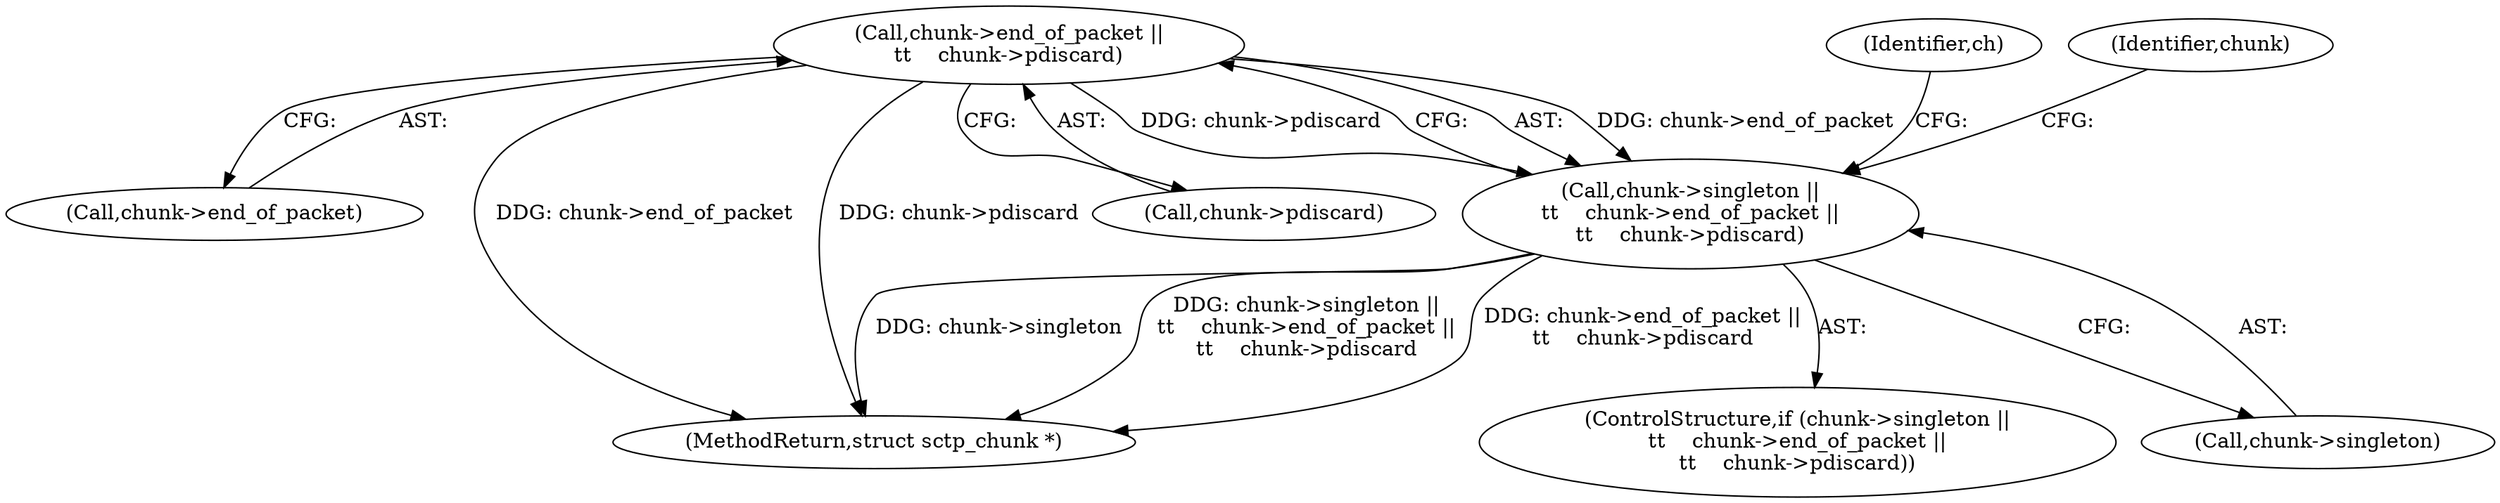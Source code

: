 digraph "0_linux_26b87c7881006311828bb0ab271a551a62dcceb4@pointer" {
"1000133" [label="(Call,chunk->end_of_packet ||\n\t\t    chunk->pdiscard)"];
"1000129" [label="(Call,chunk->singleton ||\n\t\t    chunk->end_of_packet ||\n\t\t    chunk->pdiscard)"];
"1000134" [label="(Call,chunk->end_of_packet)"];
"1000130" [label="(Call,chunk->singleton)"];
"1000153" [label="(Identifier,ch)"];
"1000340" [label="(MethodReturn,struct sctp_chunk *)"];
"1000129" [label="(Call,chunk->singleton ||\n\t\t    chunk->end_of_packet ||\n\t\t    chunk->pdiscard)"];
"1000133" [label="(Call,chunk->end_of_packet ||\n\t\t    chunk->pdiscard)"];
"1000128" [label="(ControlStructure,if (chunk->singleton ||\n\t\t    chunk->end_of_packet ||\n\t\t    chunk->pdiscard))"];
"1000137" [label="(Call,chunk->pdiscard)"];
"1000142" [label="(Identifier,chunk)"];
"1000133" -> "1000129"  [label="AST: "];
"1000133" -> "1000134"  [label="CFG: "];
"1000133" -> "1000137"  [label="CFG: "];
"1000134" -> "1000133"  [label="AST: "];
"1000137" -> "1000133"  [label="AST: "];
"1000129" -> "1000133"  [label="CFG: "];
"1000133" -> "1000340"  [label="DDG: chunk->end_of_packet"];
"1000133" -> "1000340"  [label="DDG: chunk->pdiscard"];
"1000133" -> "1000129"  [label="DDG: chunk->end_of_packet"];
"1000133" -> "1000129"  [label="DDG: chunk->pdiscard"];
"1000129" -> "1000128"  [label="AST: "];
"1000129" -> "1000130"  [label="CFG: "];
"1000130" -> "1000129"  [label="AST: "];
"1000142" -> "1000129"  [label="CFG: "];
"1000153" -> "1000129"  [label="CFG: "];
"1000129" -> "1000340"  [label="DDG: chunk->singleton"];
"1000129" -> "1000340"  [label="DDG: chunk->singleton ||\n\t\t    chunk->end_of_packet ||\n\t\t    chunk->pdiscard"];
"1000129" -> "1000340"  [label="DDG: chunk->end_of_packet ||\n\t\t    chunk->pdiscard"];
}
